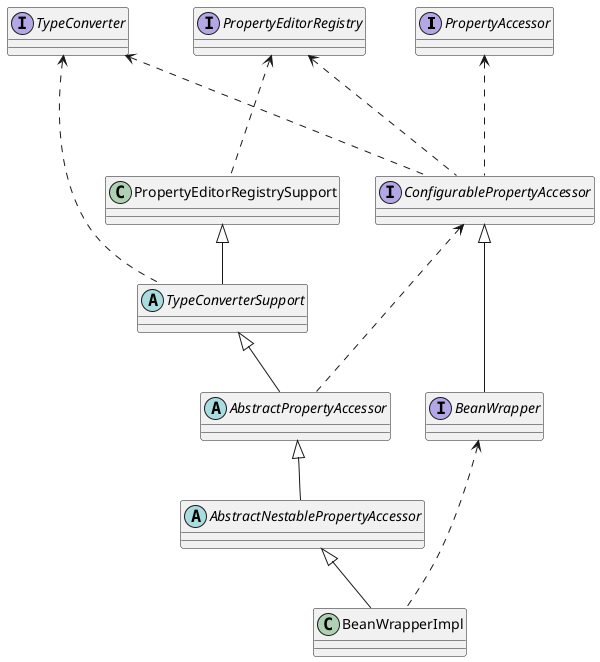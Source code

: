 @startuml

interface PropertyAccessor
interface PropertyEditorRegistry
interface TypeConverter
interface ConfigurablePropertyAccessor
class PropertyEditorRegistrySupport
abstract class TypeConverterSupport
abstract class AbstractPropertyAccessor
abstract class AbstractNestablePropertyAccessor
interface BeanWrapper
class BeanWrapperImpl


ConfigurablePropertyAccessor -up..> PropertyAccessor
ConfigurablePropertyAccessor -up..> PropertyEditorRegistry
ConfigurablePropertyAccessor -up..> TypeConverter
PropertyEditorRegistrySupport -up..> PropertyEditorRegistry
TypeConverterSupport -up..> TypeConverter
TypeConverterSupport -up-|> PropertyEditorRegistrySupport
AbstractPropertyAccessor -up-|> TypeConverterSupport
AbstractPropertyAccessor -up..> ConfigurablePropertyAccessor
AbstractNestablePropertyAccessor -up-|> AbstractPropertyAccessor
BeanWrapper -up-|> ConfigurablePropertyAccessor
BeanWrapperImpl -up-|> AbstractNestablePropertyAccessor
BeanWrapperImpl -up..> BeanWrapper
@enduml